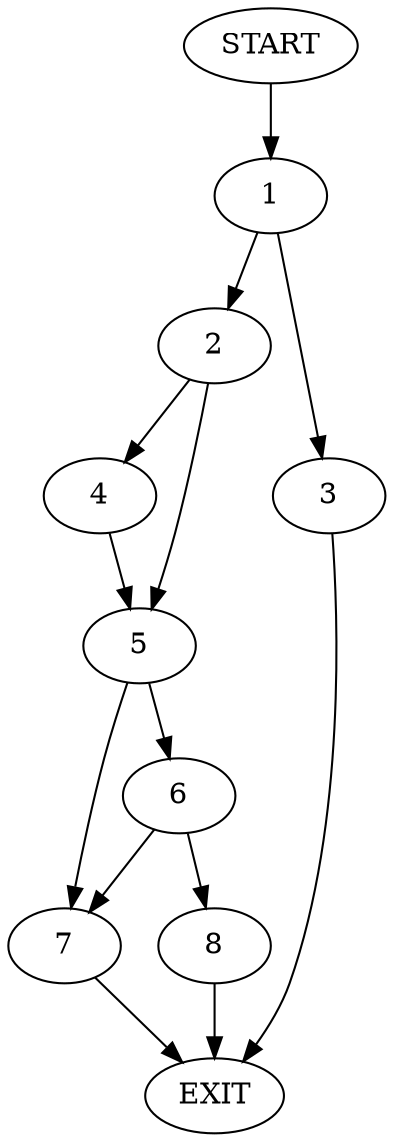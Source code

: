 digraph {
0 [label="START"]
9 [label="EXIT"]
0 -> 1
1 -> 2
1 -> 3
3 -> 9
2 -> 4
2 -> 5
4 -> 5
5 -> 6
5 -> 7
7 -> 9
6 -> 8
6 -> 7
8 -> 9
}
